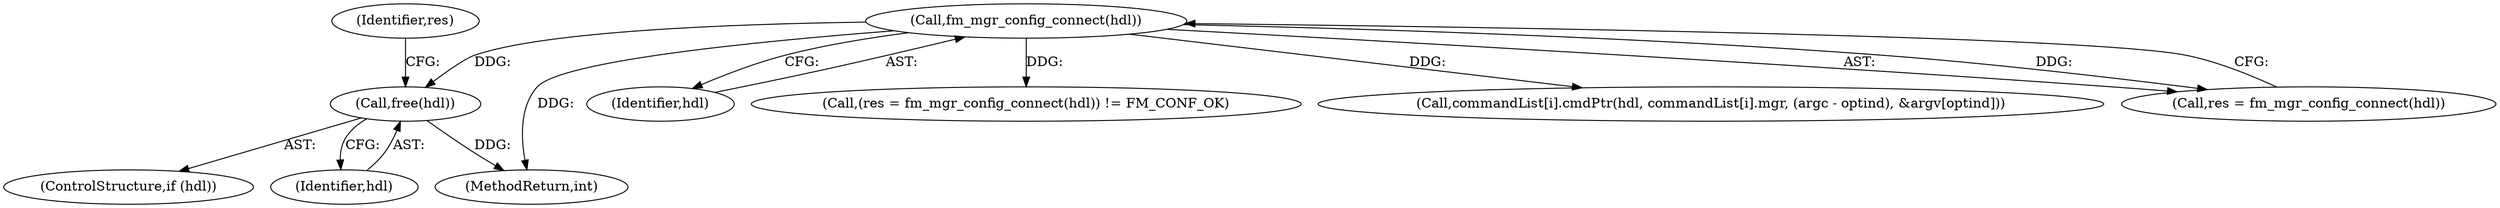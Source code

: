 digraph "0_opa-ff_c5759e7b76f5bf844be6c6641cc1b356bbc83869@API" {
"1000279" [label="(Call,free(hdl))"];
"1000217" [label="(Call,fm_mgr_config_connect(hdl))"];
"1000218" [label="(Identifier,hdl)"];
"1000214" [label="(Call,(res = fm_mgr_config_connect(hdl)) != FM_CONF_OK)"];
"1000250" [label="(Call,commandList[i].cmdPtr(hdl, commandList[i].mgr, (argc - optind), &argv[optind]))"];
"1000277" [label="(ControlStructure,if (hdl))"];
"1000280" [label="(Identifier,hdl)"];
"1000283" [label="(MethodReturn,int)"];
"1000217" [label="(Call,fm_mgr_config_connect(hdl))"];
"1000279" [label="(Call,free(hdl))"];
"1000282" [label="(Identifier,res)"];
"1000215" [label="(Call,res = fm_mgr_config_connect(hdl))"];
"1000279" -> "1000277"  [label="AST: "];
"1000279" -> "1000280"  [label="CFG: "];
"1000280" -> "1000279"  [label="AST: "];
"1000282" -> "1000279"  [label="CFG: "];
"1000279" -> "1000283"  [label="DDG: "];
"1000217" -> "1000279"  [label="DDG: "];
"1000217" -> "1000215"  [label="AST: "];
"1000217" -> "1000218"  [label="CFG: "];
"1000218" -> "1000217"  [label="AST: "];
"1000215" -> "1000217"  [label="CFG: "];
"1000217" -> "1000283"  [label="DDG: "];
"1000217" -> "1000214"  [label="DDG: "];
"1000217" -> "1000215"  [label="DDG: "];
"1000217" -> "1000250"  [label="DDG: "];
}
